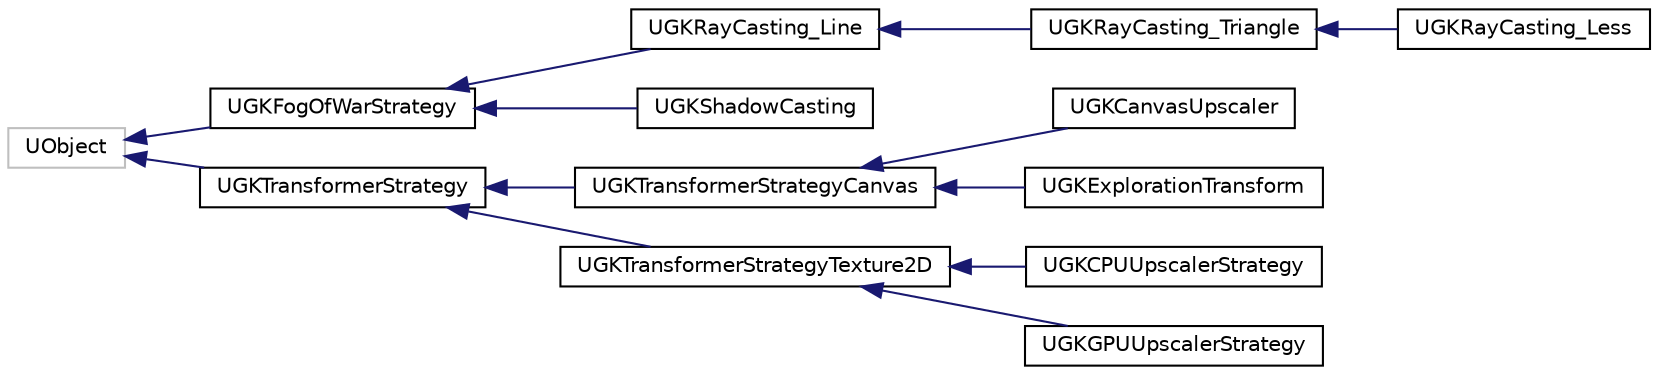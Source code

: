 digraph "Graphical Class Hierarchy"
{
 // LATEX_PDF_SIZE
  edge [fontname="Helvetica",fontsize="10",labelfontname="Helvetica",labelfontsize="10"];
  node [fontname="Helvetica",fontsize="10",shape=record];
  rankdir="LR";
  Node0 [label="UObject",height=0.2,width=0.4,color="grey75", fillcolor="white", style="filled",tooltip=" "];
  Node0 -> Node1 [dir="back",color="midnightblue",fontsize="10",style="solid",fontname="Helvetica"];
  Node1 [label="UGKFogOfWarStrategy",height=0.2,width=0.4,color="black", fillcolor="white", style="filled",URL="$classUGKFogOfWarStrategy.html",tooltip=" "];
  Node1 -> Node2 [dir="back",color="midnightblue",fontsize="10",style="solid",fontname="Helvetica"];
  Node2 [label="UGKRayCasting_Line",height=0.2,width=0.4,color="black", fillcolor="white", style="filled",URL="$classUGKRayCasting__Line.html",tooltip=" "];
  Node2 -> Node3 [dir="back",color="midnightblue",fontsize="10",style="solid",fontname="Helvetica"];
  Node3 [label="UGKRayCasting_Triangle",height=0.2,width=0.4,color="black", fillcolor="white", style="filled",URL="$classUGKRayCasting__Triangle.html",tooltip=" "];
  Node3 -> Node4 [dir="back",color="midnightblue",fontsize="10",style="solid",fontname="Helvetica"];
  Node4 [label="UGKRayCasting_Less",height=0.2,width=0.4,color="black", fillcolor="white", style="filled",URL="$classUGKRayCasting__Less.html",tooltip=" "];
  Node1 -> Node5 [dir="back",color="midnightblue",fontsize="10",style="solid",fontname="Helvetica"];
  Node5 [label="UGKShadowCasting",height=0.2,width=0.4,color="black", fillcolor="white", style="filled",URL="$classUGKShadowCasting.html",tooltip=" "];
  Node0 -> Node6 [dir="back",color="midnightblue",fontsize="10",style="solid",fontname="Helvetica"];
  Node6 [label="UGKTransformerStrategy",height=0.2,width=0.4,color="black", fillcolor="white", style="filled",URL="$classUGKTransformerStrategy.html",tooltip=" "];
  Node6 -> Node7 [dir="back",color="midnightblue",fontsize="10",style="solid",fontname="Helvetica"];
  Node7 [label="UGKTransformerStrategyCanvas",height=0.2,width=0.4,color="black", fillcolor="white", style="filled",URL="$classUGKTransformerStrategyCanvas.html",tooltip=" "];
  Node7 -> Node8 [dir="back",color="midnightblue",fontsize="10",style="solid",fontname="Helvetica"];
  Node8 [label="UGKCanvasUpscaler",height=0.2,width=0.4,color="black", fillcolor="white", style="filled",URL="$classUGKCanvasUpscaler.html",tooltip=" "];
  Node7 -> Node9 [dir="back",color="midnightblue",fontsize="10",style="solid",fontname="Helvetica"];
  Node9 [label="UGKExplorationTransform",height=0.2,width=0.4,color="black", fillcolor="white", style="filled",URL="$classUGKExplorationTransform.html",tooltip=" "];
  Node6 -> Node10 [dir="back",color="midnightblue",fontsize="10",style="solid",fontname="Helvetica"];
  Node10 [label="UGKTransformerStrategyTexture2D",height=0.2,width=0.4,color="black", fillcolor="white", style="filled",URL="$classUGKTransformerStrategyTexture2D.html",tooltip=" "];
  Node10 -> Node11 [dir="back",color="midnightblue",fontsize="10",style="solid",fontname="Helvetica"];
  Node11 [label="UGKCPUUpscalerStrategy",height=0.2,width=0.4,color="black", fillcolor="white", style="filled",URL="$classUGKCPUUpscalerStrategy.html",tooltip=" "];
  Node10 -> Node12 [dir="back",color="midnightblue",fontsize="10",style="solid",fontname="Helvetica"];
  Node12 [label="UGKGPUUpscalerStrategy",height=0.2,width=0.4,color="black", fillcolor="white", style="filled",URL="$classUGKGPUUpscalerStrategy.html",tooltip=" "];
}
